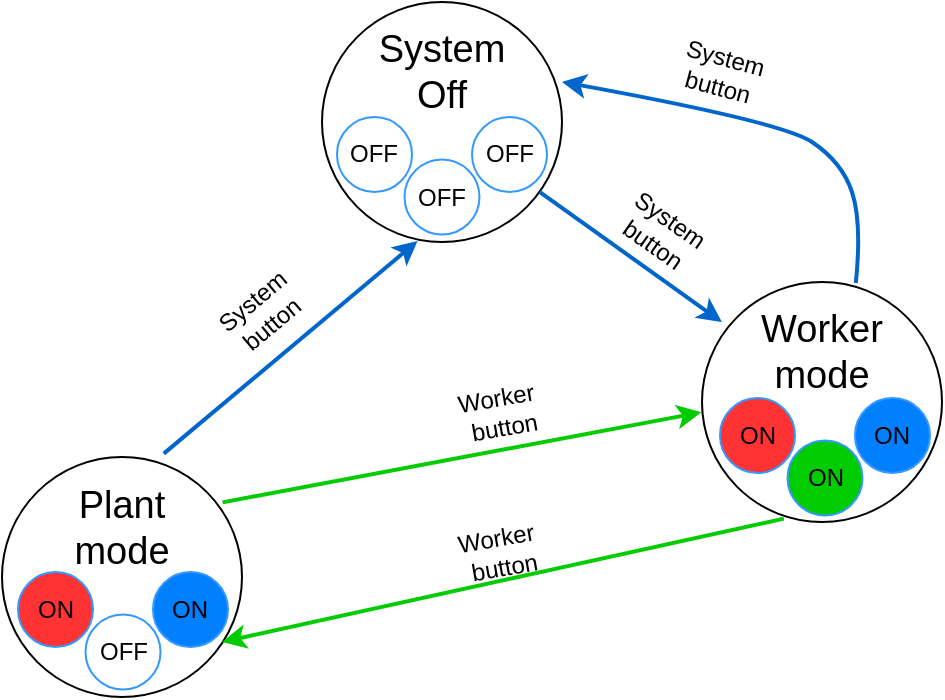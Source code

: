 <mxfile version="22.1.18" type="device">
  <diagram id="C5RBs43oDa-KdzZeNtuy" name="Page-1">
    <mxGraphModel dx="477" dy="303" grid="1" gridSize="10" guides="1" tooltips="1" connect="1" arrows="1" fold="1" page="1" pageScale="1" pageWidth="827" pageHeight="1169" math="0" shadow="0">
      <root>
        <mxCell id="WIyWlLk6GJQsqaUBKTNV-0" />
        <mxCell id="WIyWlLk6GJQsqaUBKTNV-1" parent="WIyWlLk6GJQsqaUBKTNV-0" />
        <mxCell id="iyH_EipeMZXM0Fu82atl-0" value="" style="ellipse;whiteSpace=wrap;html=1;" parent="WIyWlLk6GJQsqaUBKTNV-1" vertex="1">
          <mxGeometry x="270" y="90" width="120" height="120" as="geometry" />
        </mxCell>
        <mxCell id="iyH_EipeMZXM0Fu82atl-1" value="&lt;font style=&quot;font-size: 19px;&quot;&gt;System Off&lt;/font&gt;" style="text;html=1;strokeColor=none;fillColor=none;align=center;verticalAlign=middle;whiteSpace=wrap;rounded=0;" parent="WIyWlLk6GJQsqaUBKTNV-1" vertex="1">
          <mxGeometry x="295" y="110" width="70" height="30" as="geometry" />
        </mxCell>
        <mxCell id="iyH_EipeMZXM0Fu82atl-2" value="" style="ellipse;whiteSpace=wrap;html=1;aspect=fixed;fillColor=none;strokeColor=#3399FF;fontColor=#000000;" parent="WIyWlLk6GJQsqaUBKTNV-1" vertex="1">
          <mxGeometry x="277.5" y="147.5" width="37.5" height="37.5" as="geometry" />
        </mxCell>
        <mxCell id="iyH_EipeMZXM0Fu82atl-3" value="OFF" style="text;html=1;strokeColor=none;fillColor=none;align=center;verticalAlign=middle;whiteSpace=wrap;rounded=0;" parent="WIyWlLk6GJQsqaUBKTNV-1" vertex="1">
          <mxGeometry x="281.25" y="158.75" width="30" height="15" as="geometry" />
        </mxCell>
        <mxCell id="iyH_EipeMZXM0Fu82atl-4" value="" style="ellipse;whiteSpace=wrap;html=1;aspect=fixed;fillColor=none;strokeColor=#3399FF;" parent="WIyWlLk6GJQsqaUBKTNV-1" vertex="1">
          <mxGeometry x="345" y="147.5" width="37.5" height="37.5" as="geometry" />
        </mxCell>
        <mxCell id="iyH_EipeMZXM0Fu82atl-5" value="OFF" style="text;html=1;align=center;verticalAlign=middle;whiteSpace=wrap;rounded=0;fontColor=#000000;" parent="WIyWlLk6GJQsqaUBKTNV-1" vertex="1">
          <mxGeometry x="348.75" y="156.25" width="30" height="20" as="geometry" />
        </mxCell>
        <mxCell id="iyH_EipeMZXM0Fu82atl-6" value="" style="ellipse;whiteSpace=wrap;html=1;" parent="WIyWlLk6GJQsqaUBKTNV-1" vertex="1">
          <mxGeometry x="460" y="230" width="120" height="120" as="geometry" />
        </mxCell>
        <mxCell id="iyH_EipeMZXM0Fu82atl-7" value="&lt;font style=&quot;font-size: 19px;&quot;&gt;Worker mode&lt;/font&gt;" style="text;html=1;strokeColor=none;fillColor=none;align=center;verticalAlign=middle;whiteSpace=wrap;rounded=0;" parent="WIyWlLk6GJQsqaUBKTNV-1" vertex="1">
          <mxGeometry x="485" y="250" width="70" height="30" as="geometry" />
        </mxCell>
        <mxCell id="iyH_EipeMZXM0Fu82atl-12" value="" style="endArrow=classic;html=1;rounded=0;fontSize=21;horizontal=1;entryX=0.083;entryY=0.167;entryDx=0;entryDy=0;entryPerimeter=0;fillColor=#66B2FF;fontColor=#007FFF;strokeWidth=2;strokeColor=#0066CC;" parent="WIyWlLk6GJQsqaUBKTNV-1" source="iyH_EipeMZXM0Fu82atl-0" target="iyH_EipeMZXM0Fu82atl-6" edge="1">
          <mxGeometry width="50" height="50" relative="1" as="geometry">
            <mxPoint x="410" y="290" as="sourcePoint" />
            <mxPoint x="450" y="240" as="targetPoint" />
          </mxGeometry>
        </mxCell>
        <mxCell id="iyH_EipeMZXM0Fu82atl-13" value="System button" style="text;html=1;strokeColor=none;fillColor=none;align=center;verticalAlign=middle;whiteSpace=wrap;rounded=0;rotation=35;" parent="WIyWlLk6GJQsqaUBKTNV-1" vertex="1">
          <mxGeometry x="410" y="190" width="60" height="30" as="geometry" />
        </mxCell>
        <mxCell id="iyH_EipeMZXM0Fu82atl-14" value="" style="curved=1;endArrow=classic;html=1;rounded=0;exitX=0.641;exitY=0.004;exitDx=0;exitDy=0;exitPerimeter=0;entryX=1;entryY=0.333;entryDx=0;entryDy=0;entryPerimeter=0;strokeWidth=2;strokeColor=#0066CC;" parent="WIyWlLk6GJQsqaUBKTNV-1" source="iyH_EipeMZXM0Fu82atl-6" target="iyH_EipeMZXM0Fu82atl-0" edge="1">
          <mxGeometry width="50" height="50" relative="1" as="geometry">
            <mxPoint x="490" y="200" as="sourcePoint" />
            <mxPoint x="540" y="150" as="targetPoint" />
            <Array as="points">
              <mxPoint x="540" y="200" />
              <mxPoint x="530" y="170" />
              <mxPoint x="500" y="150" />
            </Array>
          </mxGeometry>
        </mxCell>
        <mxCell id="iyH_EipeMZXM0Fu82atl-15" value="System button" style="text;html=1;strokeColor=none;fillColor=none;align=center;verticalAlign=middle;whiteSpace=wrap;rounded=0;rotation=15;" parent="WIyWlLk6GJQsqaUBKTNV-1" vertex="1">
          <mxGeometry x="440" y="110" width="60" height="30" as="geometry" />
        </mxCell>
        <mxCell id="iyH_EipeMZXM0Fu82atl-25" value="" style="ellipse;whiteSpace=wrap;html=1;" parent="WIyWlLk6GJQsqaUBKTNV-1" vertex="1">
          <mxGeometry x="110" y="317.5" width="120" height="120" as="geometry" />
        </mxCell>
        <mxCell id="iyH_EipeMZXM0Fu82atl-26" value="&lt;font style=&quot;font-size: 19px;&quot;&gt;Plant mode&lt;/font&gt;" style="text;html=1;strokeColor=none;fillColor=none;align=center;verticalAlign=middle;whiteSpace=wrap;rounded=0;" parent="WIyWlLk6GJQsqaUBKTNV-1" vertex="1">
          <mxGeometry x="135" y="337.5" width="70" height="30" as="geometry" />
        </mxCell>
        <mxCell id="iyH_EipeMZXM0Fu82atl-31" value="" style="endArrow=classic;html=1;rounded=0;fontSize=21;horizontal=1;entryX=0.398;entryY=0.996;entryDx=0;entryDy=0;entryPerimeter=0;fillColor=#66B2FF;fontColor=#007FFF;strokeWidth=2;strokeColor=#0066CC;exitX=0.674;exitY=-0.014;exitDx=0;exitDy=0;exitPerimeter=0;" parent="WIyWlLk6GJQsqaUBKTNV-1" source="iyH_EipeMZXM0Fu82atl-25" target="iyH_EipeMZXM0Fu82atl-0" edge="1">
          <mxGeometry width="50" height="50" relative="1" as="geometry">
            <mxPoint x="389" y="195" as="sourcePoint" />
            <mxPoint x="480" y="260" as="targetPoint" />
          </mxGeometry>
        </mxCell>
        <mxCell id="iyH_EipeMZXM0Fu82atl-33" value="System button" style="text;html=1;strokeColor=none;fillColor=none;align=center;verticalAlign=middle;whiteSpace=wrap;rounded=0;rotation=-40;" parent="WIyWlLk6GJQsqaUBKTNV-1" vertex="1">
          <mxGeometry x="210" y="230" width="60" height="30" as="geometry" />
        </mxCell>
        <mxCell id="iyH_EipeMZXM0Fu82atl-35" value="" style="endArrow=classic;html=1;rounded=0;fontSize=21;horizontal=1;entryX=-0.003;entryY=0.543;entryDx=0;entryDy=0;entryPerimeter=0;fillColor=#66B2FF;fontColor=#007FFF;strokeWidth=2;strokeColor=#00CC00;exitX=0.919;exitY=0.189;exitDx=0;exitDy=0;exitPerimeter=0;" parent="WIyWlLk6GJQsqaUBKTNV-1" source="iyH_EipeMZXM0Fu82atl-25" target="iyH_EipeMZXM0Fu82atl-6" edge="1">
          <mxGeometry width="50" height="50" relative="1" as="geometry">
            <mxPoint x="236.5" y="356" as="sourcePoint" />
            <mxPoint x="363.5" y="250" as="targetPoint" />
          </mxGeometry>
        </mxCell>
        <mxCell id="iyH_EipeMZXM0Fu82atl-36" value="Worker&amp;nbsp;&lt;br&gt;button" style="text;html=1;strokeColor=none;fillColor=none;align=center;verticalAlign=middle;whiteSpace=wrap;rounded=0;rotation=-10;" parent="WIyWlLk6GJQsqaUBKTNV-1" vertex="1">
          <mxGeometry x="330" y="280" width="60" height="30" as="geometry" />
        </mxCell>
        <mxCell id="iyH_EipeMZXM0Fu82atl-37" value="" style="endArrow=classic;html=1;rounded=0;fontSize=21;horizontal=1;entryX=1;entryY=0.813;entryDx=0;entryDy=0;entryPerimeter=0;fillColor=#66B2FF;fontColor=#007FFF;strokeWidth=2;strokeColor=#00CC00;exitX=0.341;exitY=0.986;exitDx=0;exitDy=0;exitPerimeter=0;" parent="WIyWlLk6GJQsqaUBKTNV-1" source="iyH_EipeMZXM0Fu82atl-6" edge="1">
          <mxGeometry width="50" height="50" relative="1" as="geometry">
            <mxPoint x="235" y="382.5" as="sourcePoint" />
            <mxPoint x="220" y="410.02" as="targetPoint" />
          </mxGeometry>
        </mxCell>
        <mxCell id="iyH_EipeMZXM0Fu82atl-38" value="Worker&amp;nbsp;&lt;br&gt;button" style="text;html=1;strokeColor=none;fillColor=none;align=center;verticalAlign=middle;whiteSpace=wrap;rounded=0;rotation=-10;" parent="WIyWlLk6GJQsqaUBKTNV-1" vertex="1">
          <mxGeometry x="330" y="350" width="60" height="30" as="geometry" />
        </mxCell>
        <mxCell id="3Iq2bgIuKtoezMFsLz0R-0" value="" style="ellipse;whiteSpace=wrap;html=1;aspect=fixed;fillColor=none;strokeColor=#3399FF;" vertex="1" parent="WIyWlLk6GJQsqaUBKTNV-1">
          <mxGeometry x="311.25" y="168.75" width="37.5" height="37.5" as="geometry" />
        </mxCell>
        <mxCell id="3Iq2bgIuKtoezMFsLz0R-1" value="OFF" style="text;html=1;align=center;verticalAlign=middle;whiteSpace=wrap;rounded=0;fontColor=#000000;" vertex="1" parent="WIyWlLk6GJQsqaUBKTNV-1">
          <mxGeometry x="315" y="177.5" width="30" height="20" as="geometry" />
        </mxCell>
        <mxCell id="3Iq2bgIuKtoezMFsLz0R-9" value="" style="ellipse;whiteSpace=wrap;html=1;aspect=fixed;fillColor=#FF3333;strokeColor=#3399FF;fontColor=#000000;" vertex="1" parent="WIyWlLk6GJQsqaUBKTNV-1">
          <mxGeometry x="469" y="288" width="37.5" height="37.5" as="geometry" />
        </mxCell>
        <mxCell id="3Iq2bgIuKtoezMFsLz0R-10" value="ON" style="text;html=1;strokeColor=none;fillColor=none;align=center;verticalAlign=middle;whiteSpace=wrap;rounded=0;" vertex="1" parent="WIyWlLk6GJQsqaUBKTNV-1">
          <mxGeometry x="472.75" y="299.25" width="30" height="15" as="geometry" />
        </mxCell>
        <mxCell id="3Iq2bgIuKtoezMFsLz0R-11" value="" style="ellipse;whiteSpace=wrap;html=1;aspect=fixed;fillColor=#007FFF;strokeColor=#3399FF;" vertex="1" parent="WIyWlLk6GJQsqaUBKTNV-1">
          <mxGeometry x="536.5" y="288" width="37.5" height="37.5" as="geometry" />
        </mxCell>
        <mxCell id="3Iq2bgIuKtoezMFsLz0R-12" value="ON" style="text;html=1;align=center;verticalAlign=middle;whiteSpace=wrap;rounded=0;fontColor=#000000;" vertex="1" parent="WIyWlLk6GJQsqaUBKTNV-1">
          <mxGeometry x="540.25" y="296.75" width="30" height="20" as="geometry" />
        </mxCell>
        <mxCell id="3Iq2bgIuKtoezMFsLz0R-13" value="" style="ellipse;whiteSpace=wrap;html=1;aspect=fixed;fillColor=#00CC00;strokeColor=#3399FF;" vertex="1" parent="WIyWlLk6GJQsqaUBKTNV-1">
          <mxGeometry x="502.75" y="309.25" width="37.5" height="37.5" as="geometry" />
        </mxCell>
        <mxCell id="3Iq2bgIuKtoezMFsLz0R-14" value="ON" style="text;html=1;align=center;verticalAlign=middle;whiteSpace=wrap;rounded=0;fontColor=#000000;" vertex="1" parent="WIyWlLk6GJQsqaUBKTNV-1">
          <mxGeometry x="506.5" y="318" width="30" height="20" as="geometry" />
        </mxCell>
        <mxCell id="3Iq2bgIuKtoezMFsLz0R-15" value="" style="ellipse;whiteSpace=wrap;html=1;aspect=fixed;fillColor=#FF3333;strokeColor=#3399FF;fontColor=#000000;" vertex="1" parent="WIyWlLk6GJQsqaUBKTNV-1">
          <mxGeometry x="118" y="375" width="37.5" height="37.5" as="geometry" />
        </mxCell>
        <mxCell id="3Iq2bgIuKtoezMFsLz0R-16" value="ON" style="text;html=1;strokeColor=none;fillColor=none;align=center;verticalAlign=middle;whiteSpace=wrap;rounded=0;" vertex="1" parent="WIyWlLk6GJQsqaUBKTNV-1">
          <mxGeometry x="121.75" y="386.25" width="30" height="15" as="geometry" />
        </mxCell>
        <mxCell id="3Iq2bgIuKtoezMFsLz0R-17" value="" style="ellipse;whiteSpace=wrap;html=1;aspect=fixed;fillColor=#007FFF;strokeColor=#3399FF;" vertex="1" parent="WIyWlLk6GJQsqaUBKTNV-1">
          <mxGeometry x="185.5" y="375" width="37.5" height="37.5" as="geometry" />
        </mxCell>
        <mxCell id="3Iq2bgIuKtoezMFsLz0R-18" value="ON" style="text;html=1;align=center;verticalAlign=middle;whiteSpace=wrap;rounded=0;fontColor=#000000;" vertex="1" parent="WIyWlLk6GJQsqaUBKTNV-1">
          <mxGeometry x="189.25" y="383.75" width="30" height="20" as="geometry" />
        </mxCell>
        <mxCell id="3Iq2bgIuKtoezMFsLz0R-19" value="" style="ellipse;whiteSpace=wrap;html=1;aspect=fixed;fillColor=none;strokeColor=#3399FF;" vertex="1" parent="WIyWlLk6GJQsqaUBKTNV-1">
          <mxGeometry x="151.75" y="396.25" width="37.5" height="37.5" as="geometry" />
        </mxCell>
        <mxCell id="3Iq2bgIuKtoezMFsLz0R-20" value="OFF" style="text;html=1;align=center;verticalAlign=middle;whiteSpace=wrap;rounded=0;fontColor=#000000;" vertex="1" parent="WIyWlLk6GJQsqaUBKTNV-1">
          <mxGeometry x="155.5" y="405" width="30" height="20" as="geometry" />
        </mxCell>
      </root>
    </mxGraphModel>
  </diagram>
</mxfile>
